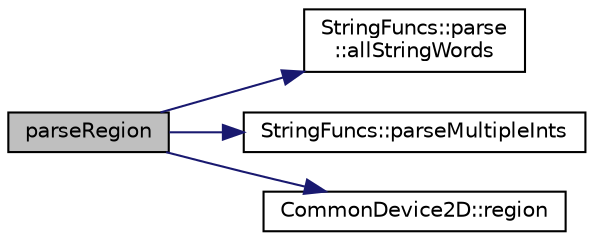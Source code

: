 digraph "parseRegion"
{
 // INTERACTIVE_SVG=YES
 // LATEX_PDF_SIZE
  edge [fontname="Helvetica",fontsize="10",labelfontname="Helvetica",labelfontsize="10"];
  node [fontname="Helvetica",fontsize="10",shape=record];
  rankdir="LR";
  Node1 [label="parseRegion",height=0.2,width=0.4,color="black", fillcolor="grey75", style="filled", fontcolor="black",tooltip=" "];
  Node1 -> Node2 [color="midnightblue",fontsize="10",style="solid",fontname="Helvetica"];
  Node2 [label="StringFuncs::parse\l::allStringWords",height=0.2,width=0.4,color="black", fillcolor="white", style="filled",URL="$namespaceStringFuncs_1_1parse.html#aca49dfabfcccdb107bf1769a2ced8d7f",tooltip=" "];
  Node1 -> Node3 [color="midnightblue",fontsize="10",style="solid",fontname="Helvetica"];
  Node3 [label="StringFuncs::parseMultipleInts",height=0.2,width=0.4,color="black", fillcolor="white", style="filled",URL="$namespaceStringFuncs.html#a7e1cc9be2328b6006a110bc9d306785e",tooltip=" "];
  Node1 -> Node4 [color="midnightblue",fontsize="10",style="solid",fontname="Helvetica"];
  Node4 [label="CommonDevice2D::region",height=0.2,width=0.4,color="black", fillcolor="white", style="filled",URL="$classCommonDevice2D.html#a2484e9d2bb5d8fd1c278f5097b1707b7",tooltip=" "];
}
